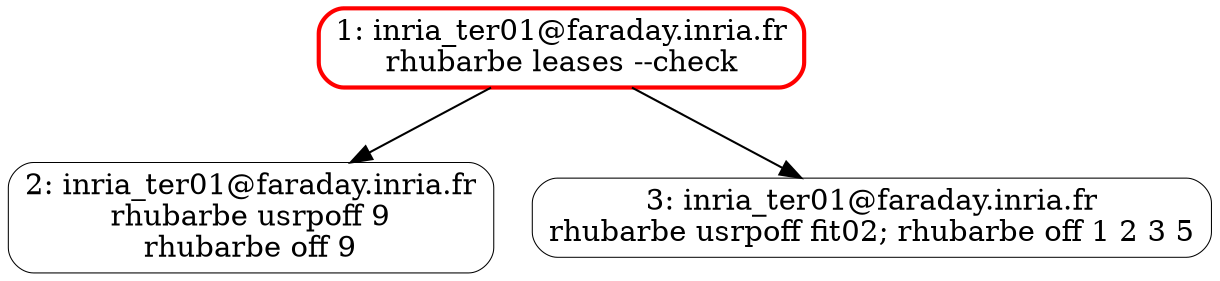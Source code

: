 digraph asynciojobs{
compound=true;
graph [];
1 [style="rounded",label="1: inria_ter01@faraday.inria.fr
rhubarbe leases --check",shape="box",color="red",penwidth="2"]
2 [style="rounded",label="2: inria_ter01@faraday.inria.fr
rhubarbe usrpoff 9
rhubarbe off 9",shape="box",penwidth="0.5"]
1 -> 2;
3 [style="rounded",label="3: inria_ter01@faraday.inria.fr
rhubarbe usrpoff fit02; rhubarbe off 1 2 3 5",shape="box",penwidth="0.5"]
1 -> 3;
}
